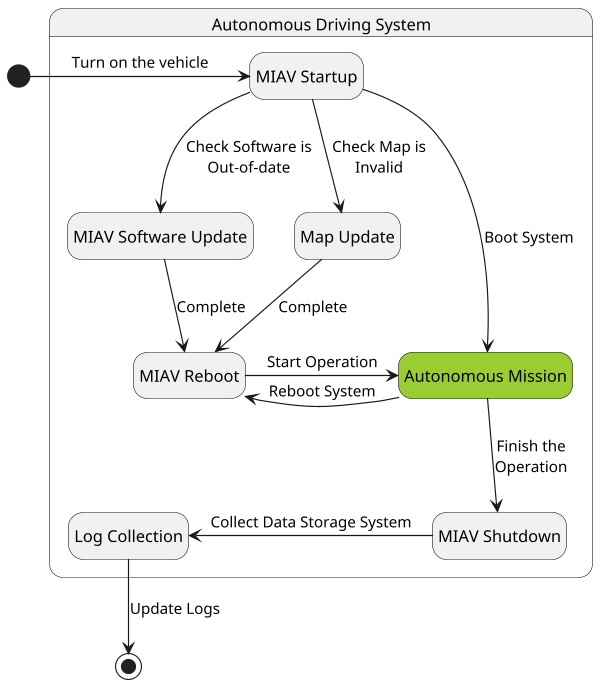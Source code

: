 @startuml
scale 600 width
hide empty description

state "Autonomous Driving System" as AutonomousDrivingSystem
state AutonomousDrivingSystem {
    state "MIAV Startup" as MIAVStartup
    state "MIAV Shutdown" as MIAVShutdown
    state "MIAV Reboot" as MIAVReboot
    state "MIAV Software Update" as MIAVSoftwareUpdate
    state "Map Update" as MapUpdate
    state "Log Collection" as LogCollection
    state "Autonomous Mission" as AutonomousMission #YellowGreen

}


[*] -right-> MIAVStartup : Turn on the vehicle
MIAVStartup -right-> AutonomousMission : Boot System
MIAVStartup --> MapUpdate : Check Map is\nInvalid
MIAVStartup --> MIAVSoftwareUpdate : Check Software is\nOut-of-date
MapUpdate --> MIAVReboot : Complete
MIAVSoftwareUpdate --> MIAVReboot : Complete
MIAVReboot -right-> AutonomousMission : Start Operation
AutonomousMission -left-> MIAVReboot : Reboot System
AutonomousMission --> MIAVShutdown : Finish the\nOperation
MIAVShutdown -left-> LogCollection : Collect Data Storage System
LogCollection --> [*] : Update Logs

@enduml
